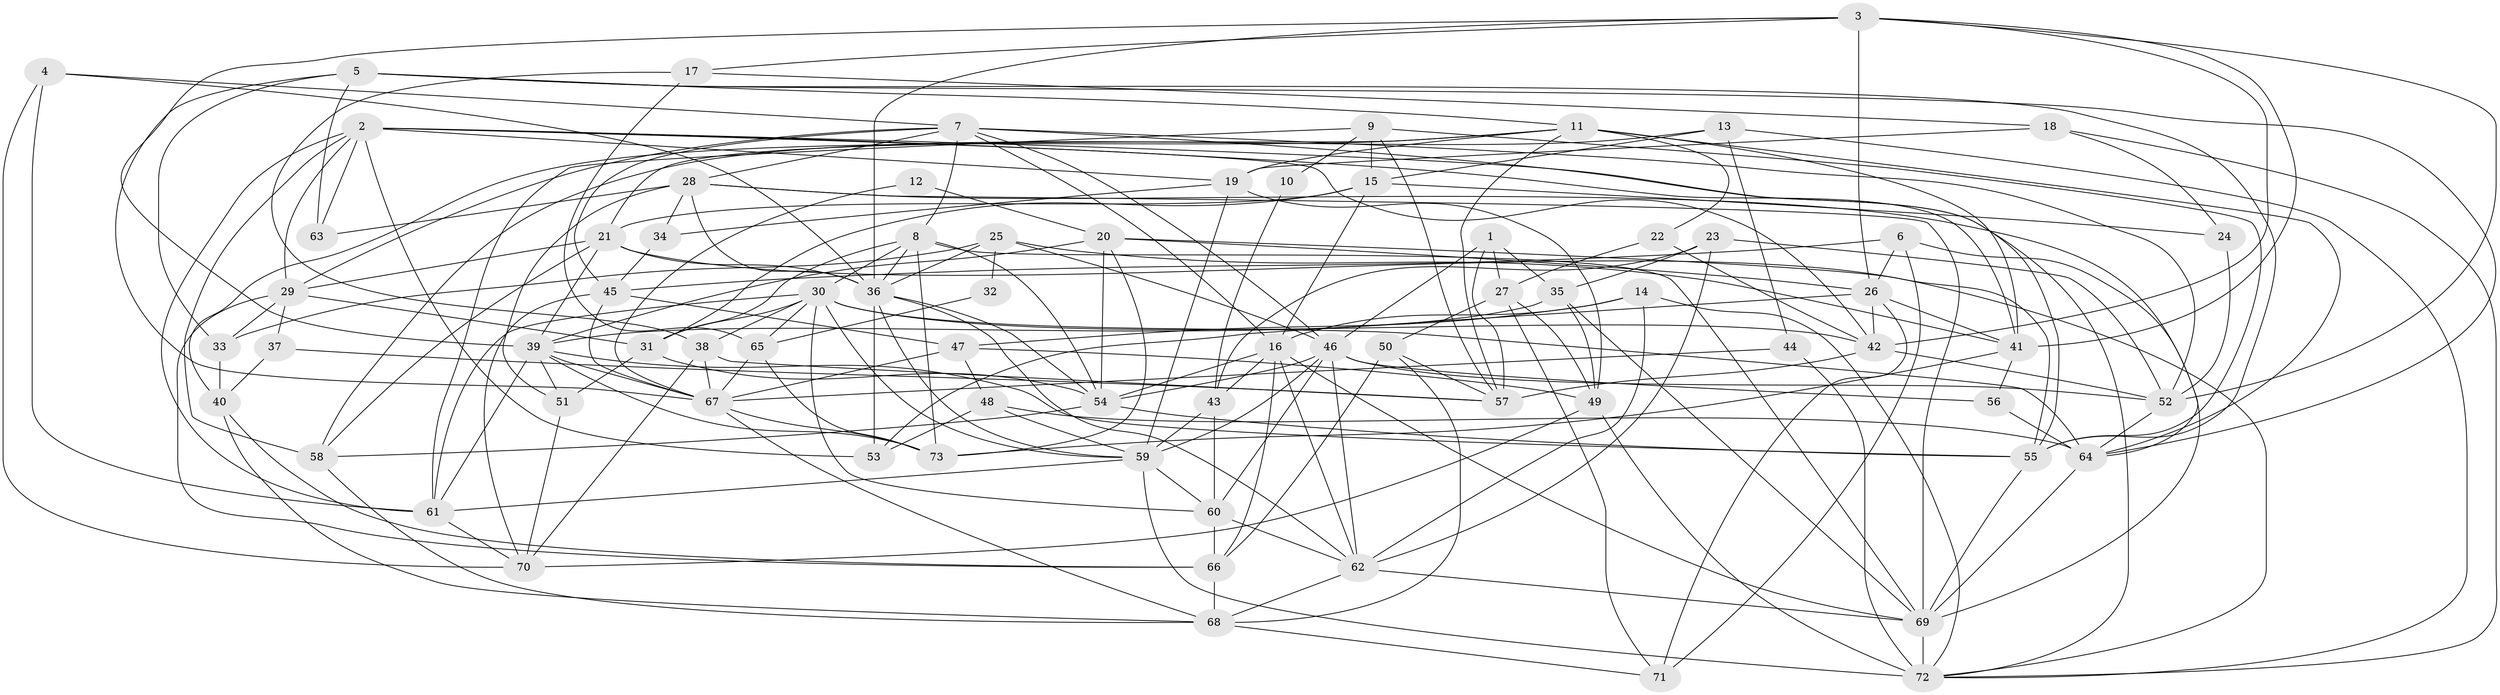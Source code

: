 // original degree distribution, {2: 0.1917808219178082, 3: 0.1917808219178082, 5: 0.1917808219178082, 4: 0.2534246575342466, 8: 0.0136986301369863, 6: 0.14383561643835616, 7: 0.0136986301369863}
// Generated by graph-tools (version 1.1) at 2025/02/03/09/25 03:02:14]
// undirected, 73 vertices, 211 edges
graph export_dot {
graph [start="1"]
  node [color=gray90,style=filled];
  1;
  2;
  3;
  4;
  5;
  6;
  7;
  8;
  9;
  10;
  11;
  12;
  13;
  14;
  15;
  16;
  17;
  18;
  19;
  20;
  21;
  22;
  23;
  24;
  25;
  26;
  27;
  28;
  29;
  30;
  31;
  32;
  33;
  34;
  35;
  36;
  37;
  38;
  39;
  40;
  41;
  42;
  43;
  44;
  45;
  46;
  47;
  48;
  49;
  50;
  51;
  52;
  53;
  54;
  55;
  56;
  57;
  58;
  59;
  60;
  61;
  62;
  63;
  64;
  65;
  66;
  67;
  68;
  69;
  70;
  71;
  72;
  73;
  1 -- 27 [weight=1.0];
  1 -- 35 [weight=1.0];
  1 -- 46 [weight=1.0];
  1 -- 57 [weight=1.0];
  2 -- 19 [weight=1.0];
  2 -- 29 [weight=1.0];
  2 -- 41 [weight=1.0];
  2 -- 42 [weight=1.0];
  2 -- 53 [weight=1.0];
  2 -- 55 [weight=1.0];
  2 -- 58 [weight=1.0];
  2 -- 61 [weight=1.0];
  2 -- 63 [weight=1.0];
  3 -- 17 [weight=1.0];
  3 -- 26 [weight=1.0];
  3 -- 36 [weight=1.0];
  3 -- 39 [weight=1.0];
  3 -- 41 [weight=1.0];
  3 -- 42 [weight=1.0];
  3 -- 52 [weight=1.0];
  4 -- 7 [weight=1.0];
  4 -- 36 [weight=1.0];
  4 -- 61 [weight=1.0];
  4 -- 70 [weight=1.0];
  5 -- 11 [weight=1.0];
  5 -- 33 [weight=1.0];
  5 -- 55 [weight=1.0];
  5 -- 63 [weight=1.0];
  5 -- 64 [weight=1.0];
  5 -- 67 [weight=1.0];
  6 -- 26 [weight=1.0];
  6 -- 45 [weight=1.0];
  6 -- 69 [weight=1.0];
  6 -- 71 [weight=1.0];
  7 -- 8 [weight=1.0];
  7 -- 16 [weight=1.0];
  7 -- 28 [weight=1.0];
  7 -- 29 [weight=1.0];
  7 -- 45 [weight=1.0];
  7 -- 46 [weight=1.0];
  7 -- 52 [weight=1.0];
  7 -- 72 [weight=1.0];
  8 -- 30 [weight=1.0];
  8 -- 31 [weight=1.0];
  8 -- 36 [weight=1.0];
  8 -- 54 [weight=1.0];
  8 -- 69 [weight=1.0];
  8 -- 73 [weight=2.0];
  9 -- 10 [weight=1.0];
  9 -- 15 [weight=1.0];
  9 -- 55 [weight=1.0];
  9 -- 57 [weight=1.0];
  9 -- 61 [weight=1.0];
  10 -- 43 [weight=1.0];
  11 -- 19 [weight=1.0];
  11 -- 21 [weight=1.0];
  11 -- 22 [weight=1.0];
  11 -- 40 [weight=1.0];
  11 -- 41 [weight=1.0];
  11 -- 57 [weight=1.0];
  11 -- 64 [weight=1.0];
  12 -- 20 [weight=1.0];
  12 -- 67 [weight=1.0];
  13 -- 15 [weight=1.0];
  13 -- 44 [weight=1.0];
  13 -- 58 [weight=1.0];
  13 -- 72 [weight=1.0];
  14 -- 16 [weight=1.0];
  14 -- 47 [weight=1.0];
  14 -- 62 [weight=1.0];
  14 -- 72 [weight=1.0];
  15 -- 16 [weight=1.0];
  15 -- 21 [weight=1.0];
  15 -- 24 [weight=1.0];
  15 -- 31 [weight=1.0];
  16 -- 43 [weight=1.0];
  16 -- 54 [weight=1.0];
  16 -- 62 [weight=1.0];
  16 -- 66 [weight=1.0];
  16 -- 69 [weight=1.0];
  17 -- 18 [weight=1.0];
  17 -- 38 [weight=1.0];
  17 -- 65 [weight=1.0];
  18 -- 19 [weight=1.0];
  18 -- 24 [weight=1.0];
  18 -- 72 [weight=1.0];
  19 -- 34 [weight=1.0];
  19 -- 49 [weight=1.0];
  19 -- 59 [weight=1.0];
  20 -- 26 [weight=1.0];
  20 -- 39 [weight=1.0];
  20 -- 54 [weight=1.0];
  20 -- 55 [weight=2.0];
  20 -- 73 [weight=1.0];
  21 -- 29 [weight=1.0];
  21 -- 36 [weight=1.0];
  21 -- 39 [weight=1.0];
  21 -- 58 [weight=1.0];
  21 -- 72 [weight=1.0];
  22 -- 27 [weight=1.0];
  22 -- 42 [weight=1.0];
  23 -- 35 [weight=1.0];
  23 -- 43 [weight=1.0];
  23 -- 52 [weight=1.0];
  23 -- 62 [weight=1.0];
  24 -- 52 [weight=1.0];
  25 -- 32 [weight=1.0];
  25 -- 33 [weight=1.0];
  25 -- 36 [weight=1.0];
  25 -- 41 [weight=1.0];
  25 -- 46 [weight=2.0];
  26 -- 41 [weight=1.0];
  26 -- 42 [weight=1.0];
  26 -- 53 [weight=1.0];
  26 -- 71 [weight=1.0];
  27 -- 49 [weight=1.0];
  27 -- 50 [weight=1.0];
  27 -- 71 [weight=1.0];
  28 -- 34 [weight=1.0];
  28 -- 36 [weight=1.0];
  28 -- 51 [weight=1.0];
  28 -- 63 [weight=1.0];
  28 -- 64 [weight=1.0];
  28 -- 69 [weight=1.0];
  29 -- 31 [weight=1.0];
  29 -- 33 [weight=1.0];
  29 -- 37 [weight=1.0];
  29 -- 66 [weight=1.0];
  30 -- 31 [weight=1.0];
  30 -- 38 [weight=1.0];
  30 -- 42 [weight=1.0];
  30 -- 59 [weight=1.0];
  30 -- 60 [weight=1.0];
  30 -- 61 [weight=1.0];
  30 -- 64 [weight=2.0];
  30 -- 65 [weight=1.0];
  31 -- 51 [weight=1.0];
  31 -- 54 [weight=1.0];
  32 -- 65 [weight=1.0];
  33 -- 40 [weight=1.0];
  34 -- 45 [weight=1.0];
  35 -- 39 [weight=1.0];
  35 -- 49 [weight=1.0];
  35 -- 69 [weight=1.0];
  36 -- 53 [weight=1.0];
  36 -- 54 [weight=1.0];
  36 -- 59 [weight=1.0];
  36 -- 62 [weight=1.0];
  37 -- 40 [weight=1.0];
  37 -- 57 [weight=1.0];
  38 -- 57 [weight=1.0];
  38 -- 67 [weight=1.0];
  38 -- 70 [weight=1.0];
  39 -- 51 [weight=1.0];
  39 -- 55 [weight=1.0];
  39 -- 61 [weight=1.0];
  39 -- 67 [weight=1.0];
  39 -- 73 [weight=1.0];
  40 -- 66 [weight=1.0];
  40 -- 68 [weight=1.0];
  41 -- 56 [weight=1.0];
  41 -- 73 [weight=1.0];
  42 -- 52 [weight=1.0];
  42 -- 57 [weight=1.0];
  43 -- 59 [weight=1.0];
  43 -- 60 [weight=1.0];
  44 -- 67 [weight=1.0];
  44 -- 72 [weight=2.0];
  45 -- 47 [weight=1.0];
  45 -- 67 [weight=1.0];
  45 -- 70 [weight=1.0];
  46 -- 52 [weight=1.0];
  46 -- 54 [weight=2.0];
  46 -- 56 [weight=1.0];
  46 -- 59 [weight=1.0];
  46 -- 60 [weight=1.0];
  46 -- 62 [weight=1.0];
  47 -- 48 [weight=1.0];
  47 -- 49 [weight=1.0];
  47 -- 67 [weight=1.0];
  48 -- 53 [weight=1.0];
  48 -- 59 [weight=1.0];
  48 -- 64 [weight=1.0];
  49 -- 70 [weight=1.0];
  49 -- 72 [weight=1.0];
  50 -- 57 [weight=1.0];
  50 -- 66 [weight=1.0];
  50 -- 68 [weight=1.0];
  51 -- 70 [weight=1.0];
  52 -- 64 [weight=1.0];
  54 -- 55 [weight=1.0];
  54 -- 58 [weight=1.0];
  55 -- 69 [weight=1.0];
  56 -- 64 [weight=1.0];
  58 -- 68 [weight=1.0];
  59 -- 60 [weight=1.0];
  59 -- 61 [weight=1.0];
  59 -- 72 [weight=1.0];
  60 -- 62 [weight=1.0];
  60 -- 66 [weight=1.0];
  61 -- 70 [weight=1.0];
  62 -- 68 [weight=1.0];
  62 -- 69 [weight=1.0];
  64 -- 69 [weight=1.0];
  65 -- 67 [weight=1.0];
  65 -- 73 [weight=2.0];
  66 -- 68 [weight=1.0];
  67 -- 68 [weight=1.0];
  67 -- 73 [weight=1.0];
  68 -- 71 [weight=1.0];
  69 -- 72 [weight=2.0];
}
